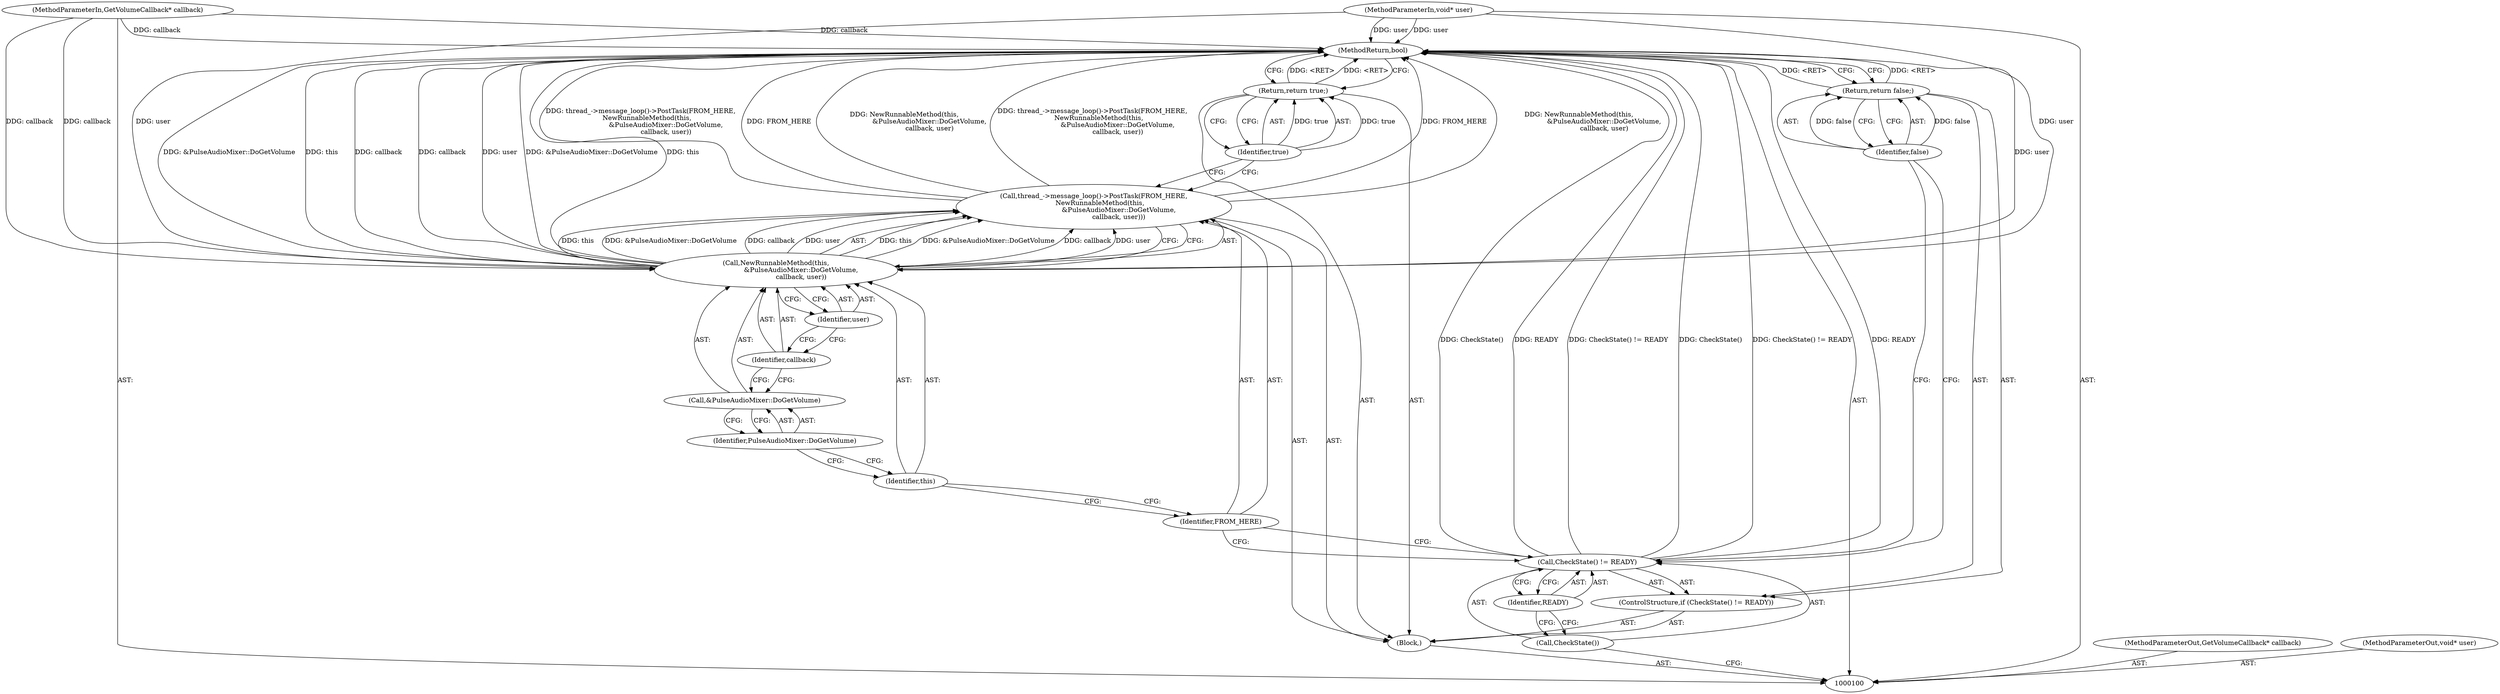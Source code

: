 digraph "1_Chrome_51dfe5e3b332bcea02fb4d4c7493ae841106dd9b_17" {
"1000120" [label="(MethodReturn,bool)"];
"1000101" [label="(MethodParameterIn,GetVolumeCallback* callback)"];
"1000151" [label="(MethodParameterOut,GetVolumeCallback* callback)"];
"1000102" [label="(MethodParameterIn,void* user)"];
"1000152" [label="(MethodParameterOut,void* user)"];
"1000103" [label="(Block,)"];
"1000104" [label="(ControlStructure,if (CheckState() != READY))"];
"1000107" [label="(Identifier,READY)"];
"1000105" [label="(Call,CheckState() != READY)"];
"1000106" [label="(Call,CheckState())"];
"1000109" [label="(Identifier,false)"];
"1000108" [label="(Return,return false;)"];
"1000110" [label="(Call,thread_->message_loop()->PostTask(FROM_HERE,\n      NewRunnableMethod(this,\n                        &PulseAudioMixer::DoGetVolume,\n                        callback, user)))"];
"1000111" [label="(Identifier,FROM_HERE)"];
"1000113" [label="(Identifier,this)"];
"1000112" [label="(Call,NewRunnableMethod(this,\n                        &PulseAudioMixer::DoGetVolume,\n                        callback, user))"];
"1000114" [label="(Call,&PulseAudioMixer::DoGetVolume)"];
"1000115" [label="(Identifier,PulseAudioMixer::DoGetVolume)"];
"1000116" [label="(Identifier,callback)"];
"1000117" [label="(Identifier,user)"];
"1000119" [label="(Identifier,true)"];
"1000118" [label="(Return,return true;)"];
"1000120" -> "1000100"  [label="AST: "];
"1000120" -> "1000108"  [label="CFG: "];
"1000120" -> "1000118"  [label="CFG: "];
"1000112" -> "1000120"  [label="DDG: user"];
"1000112" -> "1000120"  [label="DDG: &PulseAudioMixer::DoGetVolume"];
"1000112" -> "1000120"  [label="DDG: this"];
"1000112" -> "1000120"  [label="DDG: callback"];
"1000105" -> "1000120"  [label="DDG: READY"];
"1000105" -> "1000120"  [label="DDG: CheckState() != READY"];
"1000105" -> "1000120"  [label="DDG: CheckState()"];
"1000102" -> "1000120"  [label="DDG: user"];
"1000110" -> "1000120"  [label="DDG: NewRunnableMethod(this,\n                        &PulseAudioMixer::DoGetVolume,\n                        callback, user)"];
"1000110" -> "1000120"  [label="DDG: thread_->message_loop()->PostTask(FROM_HERE,\n      NewRunnableMethod(this,\n                        &PulseAudioMixer::DoGetVolume,\n                        callback, user))"];
"1000110" -> "1000120"  [label="DDG: FROM_HERE"];
"1000101" -> "1000120"  [label="DDG: callback"];
"1000118" -> "1000120"  [label="DDG: <RET>"];
"1000108" -> "1000120"  [label="DDG: <RET>"];
"1000101" -> "1000100"  [label="AST: "];
"1000101" -> "1000120"  [label="DDG: callback"];
"1000101" -> "1000112"  [label="DDG: callback"];
"1000151" -> "1000100"  [label="AST: "];
"1000102" -> "1000100"  [label="AST: "];
"1000102" -> "1000120"  [label="DDG: user"];
"1000102" -> "1000112"  [label="DDG: user"];
"1000152" -> "1000100"  [label="AST: "];
"1000103" -> "1000100"  [label="AST: "];
"1000104" -> "1000103"  [label="AST: "];
"1000110" -> "1000103"  [label="AST: "];
"1000118" -> "1000103"  [label="AST: "];
"1000104" -> "1000103"  [label="AST: "];
"1000105" -> "1000104"  [label="AST: "];
"1000108" -> "1000104"  [label="AST: "];
"1000107" -> "1000105"  [label="AST: "];
"1000107" -> "1000106"  [label="CFG: "];
"1000105" -> "1000107"  [label="CFG: "];
"1000105" -> "1000104"  [label="AST: "];
"1000105" -> "1000107"  [label="CFG: "];
"1000106" -> "1000105"  [label="AST: "];
"1000107" -> "1000105"  [label="AST: "];
"1000109" -> "1000105"  [label="CFG: "];
"1000111" -> "1000105"  [label="CFG: "];
"1000105" -> "1000120"  [label="DDG: READY"];
"1000105" -> "1000120"  [label="DDG: CheckState() != READY"];
"1000105" -> "1000120"  [label="DDG: CheckState()"];
"1000106" -> "1000105"  [label="AST: "];
"1000106" -> "1000100"  [label="CFG: "];
"1000107" -> "1000106"  [label="CFG: "];
"1000109" -> "1000108"  [label="AST: "];
"1000109" -> "1000105"  [label="CFG: "];
"1000108" -> "1000109"  [label="CFG: "];
"1000109" -> "1000108"  [label="DDG: false"];
"1000108" -> "1000104"  [label="AST: "];
"1000108" -> "1000109"  [label="CFG: "];
"1000109" -> "1000108"  [label="AST: "];
"1000120" -> "1000108"  [label="CFG: "];
"1000108" -> "1000120"  [label="DDG: <RET>"];
"1000109" -> "1000108"  [label="DDG: false"];
"1000110" -> "1000103"  [label="AST: "];
"1000110" -> "1000112"  [label="CFG: "];
"1000111" -> "1000110"  [label="AST: "];
"1000112" -> "1000110"  [label="AST: "];
"1000119" -> "1000110"  [label="CFG: "];
"1000110" -> "1000120"  [label="DDG: NewRunnableMethod(this,\n                        &PulseAudioMixer::DoGetVolume,\n                        callback, user)"];
"1000110" -> "1000120"  [label="DDG: thread_->message_loop()->PostTask(FROM_HERE,\n      NewRunnableMethod(this,\n                        &PulseAudioMixer::DoGetVolume,\n                        callback, user))"];
"1000110" -> "1000120"  [label="DDG: FROM_HERE"];
"1000112" -> "1000110"  [label="DDG: this"];
"1000112" -> "1000110"  [label="DDG: &PulseAudioMixer::DoGetVolume"];
"1000112" -> "1000110"  [label="DDG: callback"];
"1000112" -> "1000110"  [label="DDG: user"];
"1000111" -> "1000110"  [label="AST: "];
"1000111" -> "1000105"  [label="CFG: "];
"1000113" -> "1000111"  [label="CFG: "];
"1000113" -> "1000112"  [label="AST: "];
"1000113" -> "1000111"  [label="CFG: "];
"1000115" -> "1000113"  [label="CFG: "];
"1000112" -> "1000110"  [label="AST: "];
"1000112" -> "1000117"  [label="CFG: "];
"1000113" -> "1000112"  [label="AST: "];
"1000114" -> "1000112"  [label="AST: "];
"1000116" -> "1000112"  [label="AST: "];
"1000117" -> "1000112"  [label="AST: "];
"1000110" -> "1000112"  [label="CFG: "];
"1000112" -> "1000120"  [label="DDG: user"];
"1000112" -> "1000120"  [label="DDG: &PulseAudioMixer::DoGetVolume"];
"1000112" -> "1000120"  [label="DDG: this"];
"1000112" -> "1000120"  [label="DDG: callback"];
"1000112" -> "1000110"  [label="DDG: this"];
"1000112" -> "1000110"  [label="DDG: &PulseAudioMixer::DoGetVolume"];
"1000112" -> "1000110"  [label="DDG: callback"];
"1000112" -> "1000110"  [label="DDG: user"];
"1000101" -> "1000112"  [label="DDG: callback"];
"1000102" -> "1000112"  [label="DDG: user"];
"1000114" -> "1000112"  [label="AST: "];
"1000114" -> "1000115"  [label="CFG: "];
"1000115" -> "1000114"  [label="AST: "];
"1000116" -> "1000114"  [label="CFG: "];
"1000115" -> "1000114"  [label="AST: "];
"1000115" -> "1000113"  [label="CFG: "];
"1000114" -> "1000115"  [label="CFG: "];
"1000116" -> "1000112"  [label="AST: "];
"1000116" -> "1000114"  [label="CFG: "];
"1000117" -> "1000116"  [label="CFG: "];
"1000117" -> "1000112"  [label="AST: "];
"1000117" -> "1000116"  [label="CFG: "];
"1000112" -> "1000117"  [label="CFG: "];
"1000119" -> "1000118"  [label="AST: "];
"1000119" -> "1000110"  [label="CFG: "];
"1000118" -> "1000119"  [label="CFG: "];
"1000119" -> "1000118"  [label="DDG: true"];
"1000118" -> "1000103"  [label="AST: "];
"1000118" -> "1000119"  [label="CFG: "];
"1000119" -> "1000118"  [label="AST: "];
"1000120" -> "1000118"  [label="CFG: "];
"1000118" -> "1000120"  [label="DDG: <RET>"];
"1000119" -> "1000118"  [label="DDG: true"];
}
